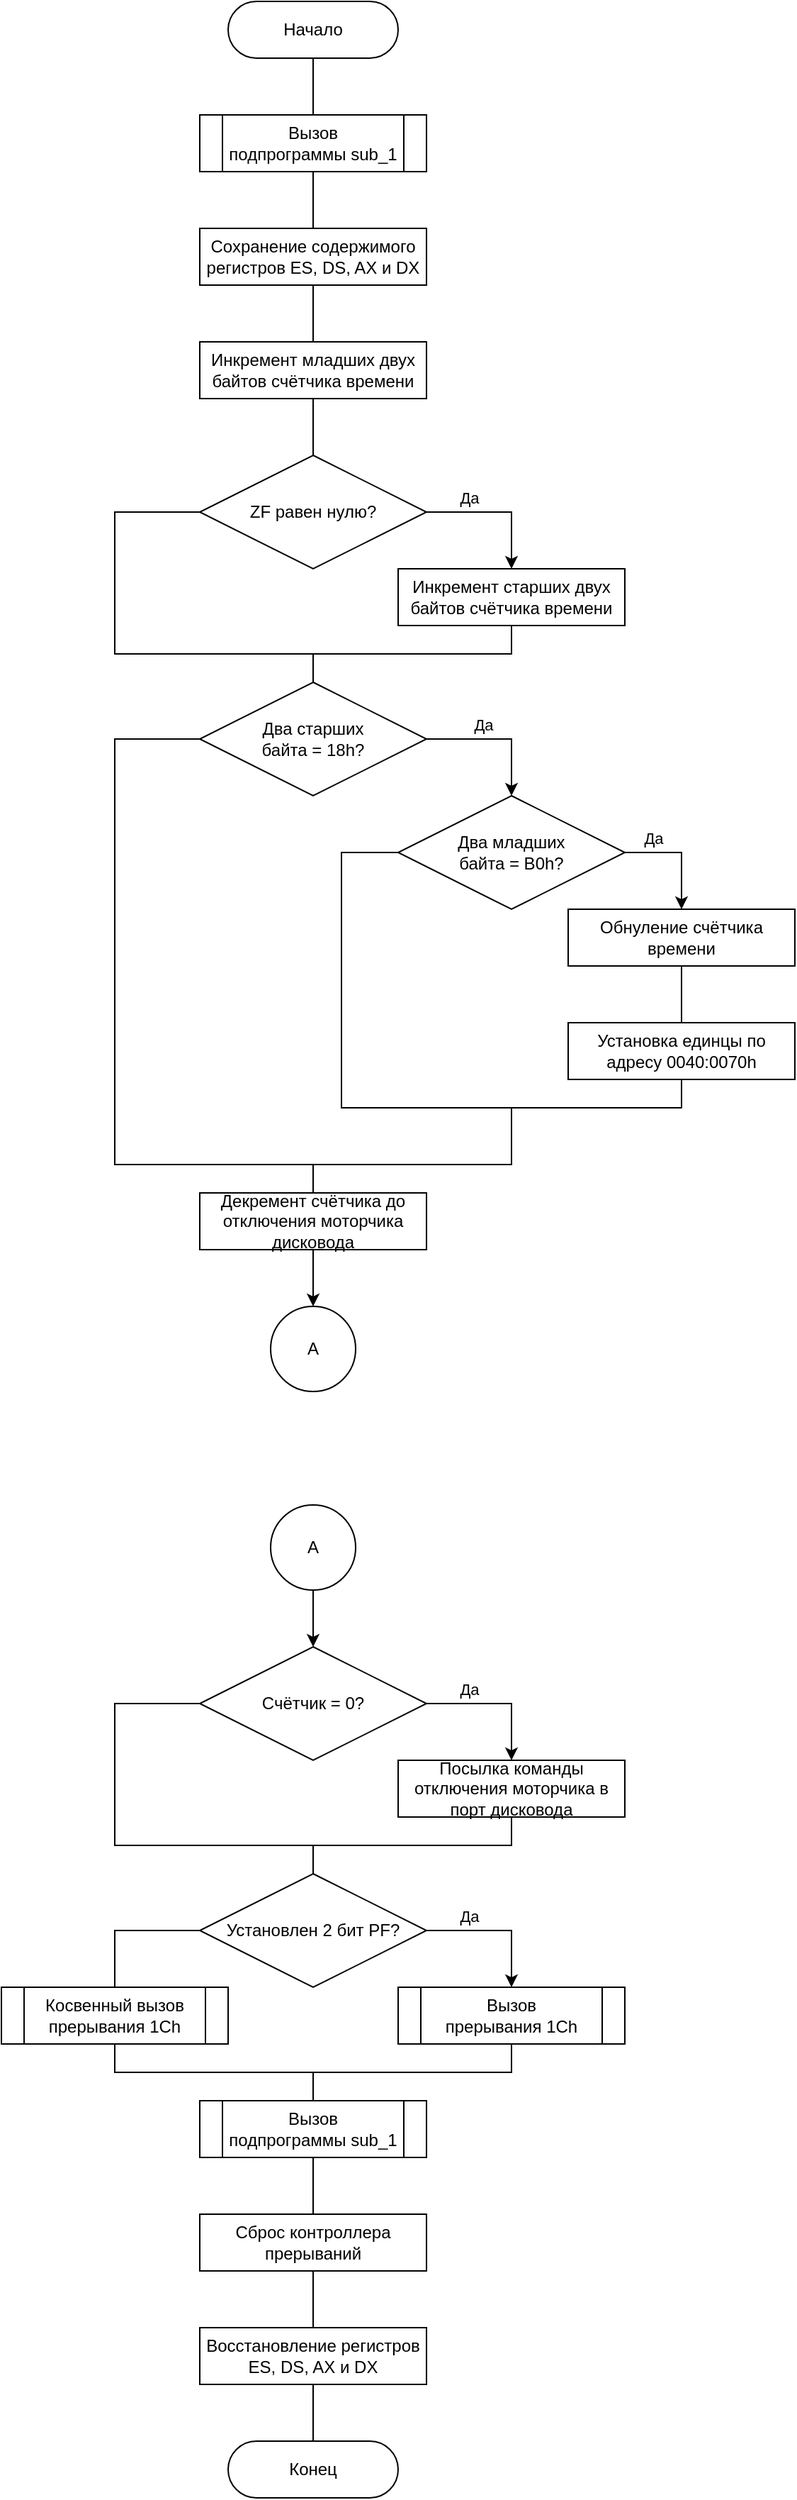 <mxfile version="15.2.7" type="device"><diagram id="pv_Z2LUlhGpf9fhRlp8p" name="Page-1"><mxGraphModel dx="1184" dy="752" grid="1" gridSize="10" guides="1" tooltips="1" connect="1" arrows="1" fold="1" page="1" pageScale="1" pageWidth="827" pageHeight="1169" math="0" shadow="0"><root><mxCell id="0"/><mxCell id="1" parent="0"/><mxCell id="yA5PhxMD27XBbdqc21bs-5" value="" style="edgeStyle=orthogonalEdgeStyle;rounded=0;orthogonalLoop=1;jettySize=auto;html=1;endArrow=none;" edge="1" parent="1" source="yA5PhxMD27XBbdqc21bs-1" target="yA5PhxMD27XBbdqc21bs-4"><mxGeometry relative="1" as="geometry"/></mxCell><mxCell id="yA5PhxMD27XBbdqc21bs-1" value="&lt;div&gt;Начало&lt;/div&gt;" style="rounded=1;whiteSpace=wrap;html=1;arcSize=50;" vertex="1" parent="1"><mxGeometry x="200" y="40" width="120" height="40" as="geometry"/></mxCell><mxCell id="yA5PhxMD27XBbdqc21bs-8" value="" style="edgeStyle=orthogonalEdgeStyle;rounded=0;orthogonalLoop=1;jettySize=auto;html=1;endArrow=none;" edge="1" parent="1" source="yA5PhxMD27XBbdqc21bs-2" target="yA5PhxMD27XBbdqc21bs-7"><mxGeometry relative="1" as="geometry"/></mxCell><mxCell id="yA5PhxMD27XBbdqc21bs-2" value="Сохранение содержимого регистров ES, DS, AX и DX" style="rounded=0;whiteSpace=wrap;html=1;" vertex="1" parent="1"><mxGeometry x="180" y="200" width="160" height="40" as="geometry"/></mxCell><mxCell id="yA5PhxMD27XBbdqc21bs-6" value="" style="edgeStyle=orthogonalEdgeStyle;rounded=0;orthogonalLoop=1;jettySize=auto;html=1;endArrow=none;" edge="1" parent="1" source="yA5PhxMD27XBbdqc21bs-4" target="yA5PhxMD27XBbdqc21bs-2"><mxGeometry relative="1" as="geometry"/></mxCell><mxCell id="yA5PhxMD27XBbdqc21bs-4" value="Вызов&lt;br&gt; подпрограммы sub_1" style="shape=process;whiteSpace=wrap;html=1;backgroundOutline=1;" vertex="1" parent="1"><mxGeometry x="180" y="120" width="160" height="40" as="geometry"/></mxCell><mxCell id="yA5PhxMD27XBbdqc21bs-10" value="" style="edgeStyle=orthogonalEdgeStyle;rounded=0;orthogonalLoop=1;jettySize=auto;html=1;endArrow=none;" edge="1" parent="1" source="yA5PhxMD27XBbdqc21bs-7" target="yA5PhxMD27XBbdqc21bs-9"><mxGeometry relative="1" as="geometry"/></mxCell><mxCell id="yA5PhxMD27XBbdqc21bs-7" value="Инкремент младших двух байтов счётчика времени" style="rounded=0;whiteSpace=wrap;html=1;" vertex="1" parent="1"><mxGeometry x="180" y="280" width="160" height="40" as="geometry"/></mxCell><mxCell id="yA5PhxMD27XBbdqc21bs-12" style="edgeStyle=orthogonalEdgeStyle;rounded=0;orthogonalLoop=1;jettySize=auto;html=1;entryX=0.5;entryY=0;entryDx=0;entryDy=0;exitX=1;exitY=0.5;exitDx=0;exitDy=0;" edge="1" parent="1" source="yA5PhxMD27XBbdqc21bs-9" target="yA5PhxMD27XBbdqc21bs-11"><mxGeometry relative="1" as="geometry"/></mxCell><mxCell id="yA5PhxMD27XBbdqc21bs-18" value="Да" style="edgeLabel;html=1;align=center;verticalAlign=middle;resizable=0;points=[];" vertex="1" connectable="0" parent="yA5PhxMD27XBbdqc21bs-12"><mxGeometry x="-0.12" y="-1" relative="1" as="geometry"><mxPoint x="-14" y="-11" as="offset"/></mxGeometry></mxCell><mxCell id="yA5PhxMD27XBbdqc21bs-15" style="edgeStyle=orthogonalEdgeStyle;rounded=0;orthogonalLoop=1;jettySize=auto;html=1;entryX=0.5;entryY=0;entryDx=0;entryDy=0;exitX=0;exitY=0.5;exitDx=0;exitDy=0;endArrow=none;" edge="1" parent="1" source="yA5PhxMD27XBbdqc21bs-9" target="yA5PhxMD27XBbdqc21bs-13"><mxGeometry relative="1" as="geometry"><Array as="points"><mxPoint x="120" y="400"/><mxPoint x="120" y="500"/><mxPoint x="260" y="500"/></Array></mxGeometry></mxCell><mxCell id="yA5PhxMD27XBbdqc21bs-9" value="ZF равен нулю?" style="rhombus;whiteSpace=wrap;html=1;" vertex="1" parent="1"><mxGeometry x="180" y="360" width="160" height="80" as="geometry"/></mxCell><mxCell id="yA5PhxMD27XBbdqc21bs-14" style="edgeStyle=orthogonalEdgeStyle;rounded=0;orthogonalLoop=1;jettySize=auto;html=1;entryX=0.5;entryY=0;entryDx=0;entryDy=0;endArrow=none;" edge="1" parent="1" source="yA5PhxMD27XBbdqc21bs-11" target="yA5PhxMD27XBbdqc21bs-13"><mxGeometry relative="1" as="geometry"/></mxCell><mxCell id="yA5PhxMD27XBbdqc21bs-11" value="Инкремент старших двух байтов счётчика времени" style="rounded=0;whiteSpace=wrap;html=1;" vertex="1" parent="1"><mxGeometry x="320" y="440" width="160" height="40" as="geometry"/></mxCell><mxCell id="yA5PhxMD27XBbdqc21bs-17" value="Да" style="edgeStyle=orthogonalEdgeStyle;rounded=0;orthogonalLoop=1;jettySize=auto;html=1;entryX=0.5;entryY=0;entryDx=0;entryDy=0;exitX=1;exitY=0.5;exitDx=0;exitDy=0;" edge="1" parent="1" source="yA5PhxMD27XBbdqc21bs-13" target="yA5PhxMD27XBbdqc21bs-16"><mxGeometry x="-0.2" y="10" relative="1" as="geometry"><mxPoint as="offset"/></mxGeometry></mxCell><mxCell id="yA5PhxMD27XBbdqc21bs-25" style="edgeStyle=orthogonalEdgeStyle;rounded=0;orthogonalLoop=1;jettySize=auto;html=1;entryX=0.5;entryY=0;entryDx=0;entryDy=0;exitX=0;exitY=0.5;exitDx=0;exitDy=0;endArrow=none;" edge="1" parent="1" source="yA5PhxMD27XBbdqc21bs-13" target="yA5PhxMD27XBbdqc21bs-23"><mxGeometry relative="1" as="geometry"><Array as="points"><mxPoint x="120" y="560"/><mxPoint x="120" y="860"/><mxPoint x="260" y="860"/></Array></mxGeometry></mxCell><mxCell id="yA5PhxMD27XBbdqc21bs-13" value="Два старших&lt;br&gt;байта = 18h?" style="rhombus;whiteSpace=wrap;html=1;" vertex="1" parent="1"><mxGeometry x="180" y="520" width="160" height="80" as="geometry"/></mxCell><mxCell id="yA5PhxMD27XBbdqc21bs-20" value="Да" style="edgeStyle=orthogonalEdgeStyle;rounded=0;orthogonalLoop=1;jettySize=auto;html=1;entryX=0.5;entryY=0;entryDx=0;entryDy=0;exitX=1;exitY=0.5;exitDx=0;exitDy=0;" edge="1" parent="1" source="yA5PhxMD27XBbdqc21bs-16" target="yA5PhxMD27XBbdqc21bs-19"><mxGeometry x="-0.5" y="10" relative="1" as="geometry"><mxPoint as="offset"/></mxGeometry></mxCell><mxCell id="yA5PhxMD27XBbdqc21bs-32" style="edgeStyle=orthogonalEdgeStyle;rounded=0;orthogonalLoop=1;jettySize=auto;html=1;exitX=0;exitY=0.5;exitDx=0;exitDy=0;entryX=0.5;entryY=0;entryDx=0;entryDy=0;endArrow=none;" edge="1" parent="1" source="yA5PhxMD27XBbdqc21bs-16" target="yA5PhxMD27XBbdqc21bs-23"><mxGeometry relative="1" as="geometry"><mxPoint x="400" y="820" as="targetPoint"/><Array as="points"><mxPoint x="280" y="640"/><mxPoint x="280" y="820"/><mxPoint x="400" y="820"/><mxPoint x="400" y="860"/><mxPoint x="260" y="860"/></Array></mxGeometry></mxCell><mxCell id="yA5PhxMD27XBbdqc21bs-16" value="Два младших&lt;br&gt;байта = B0h?" style="rhombus;whiteSpace=wrap;html=1;" vertex="1" parent="1"><mxGeometry x="320" y="600" width="160" height="80" as="geometry"/></mxCell><mxCell id="yA5PhxMD27XBbdqc21bs-22" value="" style="edgeStyle=orthogonalEdgeStyle;rounded=0;orthogonalLoop=1;jettySize=auto;html=1;endArrow=none;" edge="1" parent="1" source="yA5PhxMD27XBbdqc21bs-19" target="yA5PhxMD27XBbdqc21bs-21"><mxGeometry relative="1" as="geometry"/></mxCell><mxCell id="yA5PhxMD27XBbdqc21bs-19" value="Обнуление счётчика времени" style="rounded=0;whiteSpace=wrap;html=1;" vertex="1" parent="1"><mxGeometry x="440" y="680" width="160" height="40" as="geometry"/></mxCell><mxCell id="yA5PhxMD27XBbdqc21bs-24" style="edgeStyle=orthogonalEdgeStyle;rounded=0;orthogonalLoop=1;jettySize=auto;html=1;entryX=0.5;entryY=0;entryDx=0;entryDy=0;endArrow=none;" edge="1" parent="1" source="yA5PhxMD27XBbdqc21bs-21" target="yA5PhxMD27XBbdqc21bs-23"><mxGeometry relative="1" as="geometry"><Array as="points"><mxPoint x="520" y="820"/><mxPoint x="400" y="820"/><mxPoint x="400" y="860"/><mxPoint x="260" y="860"/></Array></mxGeometry></mxCell><mxCell id="yA5PhxMD27XBbdqc21bs-21" value="Установка единцы по адресу 0040:0070h" style="rounded=0;whiteSpace=wrap;html=1;" vertex="1" parent="1"><mxGeometry x="440" y="760" width="160" height="40" as="geometry"/></mxCell><mxCell id="yA5PhxMD27XBbdqc21bs-61" value="" style="edgeStyle=orthogonalEdgeStyle;rounded=0;orthogonalLoop=1;jettySize=auto;html=1;" edge="1" parent="1" source="yA5PhxMD27XBbdqc21bs-23" target="yA5PhxMD27XBbdqc21bs-59"><mxGeometry relative="1" as="geometry"/></mxCell><mxCell id="yA5PhxMD27XBbdqc21bs-23" value="Декремент счётчика до отключения моторчика дисковода" style="rounded=0;whiteSpace=wrap;html=1;" vertex="1" parent="1"><mxGeometry x="180" y="880" width="160" height="40" as="geometry"/></mxCell><mxCell id="yA5PhxMD27XBbdqc21bs-36" style="edgeStyle=orthogonalEdgeStyle;rounded=0;orthogonalLoop=1;jettySize=auto;html=1;entryX=0.5;entryY=0;entryDx=0;entryDy=0;exitX=1;exitY=0.5;exitDx=0;exitDy=0;" edge="1" parent="1" source="yA5PhxMD27XBbdqc21bs-33" target="yA5PhxMD27XBbdqc21bs-35"><mxGeometry relative="1" as="geometry"/></mxCell><mxCell id="yA5PhxMD27XBbdqc21bs-44" value="Да" style="edgeLabel;html=1;align=center;verticalAlign=middle;resizable=0;points=[];" vertex="1" connectable="0" parent="yA5PhxMD27XBbdqc21bs-36"><mxGeometry x="-0.16" y="3" relative="1" as="geometry"><mxPoint x="-12" y="-7" as="offset"/></mxGeometry></mxCell><mxCell id="yA5PhxMD27XBbdqc21bs-39" style="edgeStyle=orthogonalEdgeStyle;rounded=0;orthogonalLoop=1;jettySize=auto;html=1;exitX=0;exitY=0.5;exitDx=0;exitDy=0;endArrow=none;" edge="1" parent="1" source="yA5PhxMD27XBbdqc21bs-33"><mxGeometry relative="1" as="geometry"><mxPoint x="260" y="1360" as="targetPoint"/><Array as="points"><mxPoint x="120" y="1240"/><mxPoint x="120" y="1340"/><mxPoint x="260" y="1340"/></Array></mxGeometry></mxCell><mxCell id="yA5PhxMD27XBbdqc21bs-33" value="Счётчик = 0?" style="rhombus;whiteSpace=wrap;html=1;" vertex="1" parent="1"><mxGeometry x="180" y="1200" width="160" height="80" as="geometry"/></mxCell><mxCell id="yA5PhxMD27XBbdqc21bs-38" style="edgeStyle=orthogonalEdgeStyle;rounded=0;orthogonalLoop=1;jettySize=auto;html=1;entryX=0.5;entryY=0;entryDx=0;entryDy=0;endArrow=none;" edge="1" parent="1" source="yA5PhxMD27XBbdqc21bs-35" target="yA5PhxMD27XBbdqc21bs-37"><mxGeometry relative="1" as="geometry"/></mxCell><mxCell id="yA5PhxMD27XBbdqc21bs-35" value="Посылка команды отключения моторчика в порт дисковода" style="rounded=0;whiteSpace=wrap;html=1;" vertex="1" parent="1"><mxGeometry x="320" y="1280" width="160" height="40" as="geometry"/></mxCell><mxCell id="yA5PhxMD27XBbdqc21bs-42" value="Да" style="edgeStyle=orthogonalEdgeStyle;rounded=0;orthogonalLoop=1;jettySize=auto;html=1;entryX=0.5;entryY=0;entryDx=0;entryDy=0;exitX=1;exitY=0.5;exitDx=0;exitDy=0;" edge="1" parent="1" source="yA5PhxMD27XBbdqc21bs-37" target="yA5PhxMD27XBbdqc21bs-40"><mxGeometry x="-0.4" y="10" relative="1" as="geometry"><mxPoint as="offset"/></mxGeometry></mxCell><mxCell id="yA5PhxMD27XBbdqc21bs-43" style="edgeStyle=orthogonalEdgeStyle;rounded=0;orthogonalLoop=1;jettySize=auto;html=1;entryX=0.5;entryY=0;entryDx=0;entryDy=0;exitX=0;exitY=0.5;exitDx=0;exitDy=0;endArrow=none;" edge="1" parent="1" source="yA5PhxMD27XBbdqc21bs-37" target="yA5PhxMD27XBbdqc21bs-41"><mxGeometry relative="1" as="geometry"/></mxCell><mxCell id="yA5PhxMD27XBbdqc21bs-37" value="Установлен 2 бит PF?" style="rhombus;whiteSpace=wrap;html=1;" vertex="1" parent="1"><mxGeometry x="180" y="1360" width="160" height="80" as="geometry"/></mxCell><mxCell id="yA5PhxMD27XBbdqc21bs-47" style="edgeStyle=orthogonalEdgeStyle;rounded=0;orthogonalLoop=1;jettySize=auto;html=1;entryX=0.5;entryY=0;entryDx=0;entryDy=0;endArrow=none;" edge="1" parent="1" source="yA5PhxMD27XBbdqc21bs-40" target="yA5PhxMD27XBbdqc21bs-45"><mxGeometry relative="1" as="geometry"/></mxCell><mxCell id="yA5PhxMD27XBbdqc21bs-40" value="Вызов&lt;br&gt; прерывания 1Ch" style="shape=process;whiteSpace=wrap;html=1;backgroundOutline=1;" vertex="1" parent="1"><mxGeometry x="320" y="1440" width="160" height="40" as="geometry"/></mxCell><mxCell id="yA5PhxMD27XBbdqc21bs-49" style="edgeStyle=orthogonalEdgeStyle;rounded=0;orthogonalLoop=1;jettySize=auto;html=1;entryX=0.5;entryY=0;entryDx=0;entryDy=0;endArrow=none;" edge="1" parent="1" source="yA5PhxMD27XBbdqc21bs-41" target="yA5PhxMD27XBbdqc21bs-45"><mxGeometry relative="1" as="geometry"/></mxCell><mxCell id="yA5PhxMD27XBbdqc21bs-41" value="Косвенный вызов прерывания 1Ch" style="shape=process;whiteSpace=wrap;html=1;backgroundOutline=1;" vertex="1" parent="1"><mxGeometry x="40" y="1440" width="160" height="40" as="geometry"/></mxCell><mxCell id="yA5PhxMD27XBbdqc21bs-51" value="" style="edgeStyle=orthogonalEdgeStyle;rounded=0;orthogonalLoop=1;jettySize=auto;html=1;endArrow=none;" edge="1" parent="1" source="yA5PhxMD27XBbdqc21bs-45" target="yA5PhxMD27XBbdqc21bs-50"><mxGeometry relative="1" as="geometry"/></mxCell><mxCell id="yA5PhxMD27XBbdqc21bs-45" value="Вызов&lt;br&gt; подпрограммы sub_1" style="shape=process;whiteSpace=wrap;html=1;backgroundOutline=1;" vertex="1" parent="1"><mxGeometry x="180" y="1520" width="160" height="40" as="geometry"/></mxCell><mxCell id="yA5PhxMD27XBbdqc21bs-54" value="" style="edgeStyle=orthogonalEdgeStyle;rounded=0;orthogonalLoop=1;jettySize=auto;html=1;endArrow=none;" edge="1" parent="1" source="yA5PhxMD27XBbdqc21bs-50" target="yA5PhxMD27XBbdqc21bs-52"><mxGeometry relative="1" as="geometry"/></mxCell><mxCell id="yA5PhxMD27XBbdqc21bs-50" value="Сброс контроллера прерываний" style="rounded=0;whiteSpace=wrap;html=1;" vertex="1" parent="1"><mxGeometry x="180" y="1600" width="160" height="40" as="geometry"/></mxCell><mxCell id="yA5PhxMD27XBbdqc21bs-55" value="" style="edgeStyle=orthogonalEdgeStyle;rounded=0;orthogonalLoop=1;jettySize=auto;html=1;endArrow=none;" edge="1" parent="1" source="yA5PhxMD27XBbdqc21bs-52" target="yA5PhxMD27XBbdqc21bs-53"><mxGeometry relative="1" as="geometry"/></mxCell><mxCell id="yA5PhxMD27XBbdqc21bs-52" value="Восстановление регистров ES, DS, AX и DX" style="rounded=0;whiteSpace=wrap;html=1;" vertex="1" parent="1"><mxGeometry x="180" y="1680" width="160" height="40" as="geometry"/></mxCell><mxCell id="yA5PhxMD27XBbdqc21bs-53" value="Конец" style="rounded=1;whiteSpace=wrap;html=1;arcSize=50;" vertex="1" parent="1"><mxGeometry x="200" y="1760" width="120" height="40" as="geometry"/></mxCell><mxCell id="yA5PhxMD27XBbdqc21bs-59" value="А" style="ellipse;whiteSpace=wrap;html=1;aspect=fixed;" vertex="1" parent="1"><mxGeometry x="230" y="960" width="60" height="60" as="geometry"/></mxCell><mxCell id="yA5PhxMD27XBbdqc21bs-62" value="" style="edgeStyle=orthogonalEdgeStyle;rounded=0;orthogonalLoop=1;jettySize=auto;html=1;" edge="1" parent="1" source="yA5PhxMD27XBbdqc21bs-60" target="yA5PhxMD27XBbdqc21bs-33"><mxGeometry relative="1" as="geometry"/></mxCell><mxCell id="yA5PhxMD27XBbdqc21bs-60" value="А" style="ellipse;whiteSpace=wrap;html=1;aspect=fixed;" vertex="1" parent="1"><mxGeometry x="230" y="1100" width="60" height="60" as="geometry"/></mxCell></root></mxGraphModel></diagram></mxfile>